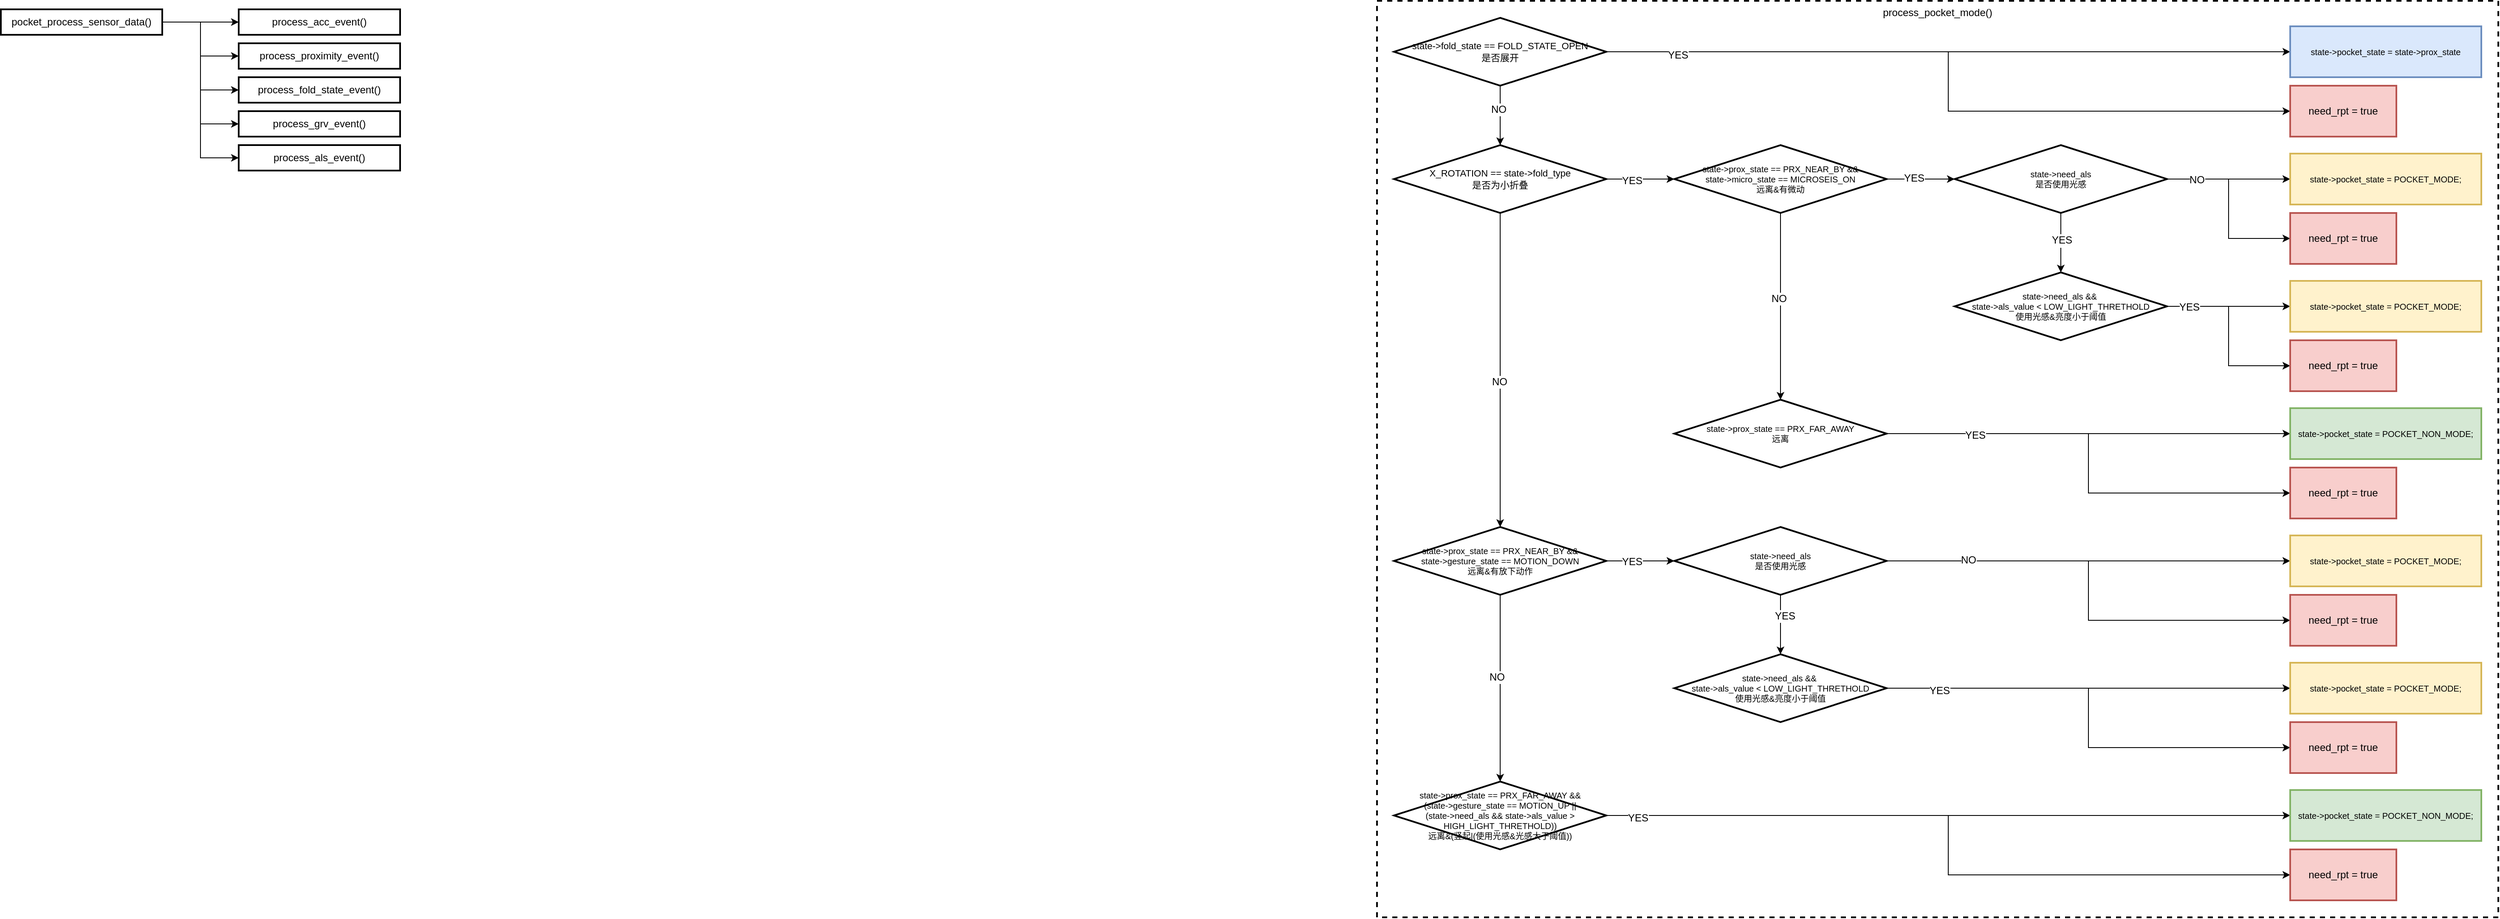 <mxfile version="24.6.5" type="github">
  <diagram name="第 1 页" id="mvP9hgw5OhRqE8Y1hkNj">
    <mxGraphModel dx="4395" dy="576" grid="1" gridSize="10" guides="1" tooltips="1" connect="1" arrows="1" fold="1" page="1" pageScale="1" pageWidth="3300" pageHeight="4681" math="0" shadow="0">
      <root>
        <mxCell id="0" />
        <mxCell id="1" parent="0" />
        <mxCell id="q0KccbDD00Mu1ACWChZq-32" value="" style="group" vertex="1" connectable="0" parent="1">
          <mxGeometry x="-940" y="370" width="1320" height="1080" as="geometry" />
        </mxCell>
        <mxCell id="q0KccbDD00Mu1ACWChZq-27" value="process_pocket_mode()" style="group;movable=1;resizable=1;rotatable=1;deletable=1;editable=1;locked=0;connectable=1;strokeColor=default;dashed=1;strokeWidth=2;container=0;" vertex="1" connectable="0" parent="q0KccbDD00Mu1ACWChZq-32">
          <mxGeometry width="1320" height="1080" as="geometry" />
        </mxCell>
        <mxCell id="DPH8ut8o0tE_e3mcPr0a-14" value="" style="edgeStyle=orthogonalEdgeStyle;rounded=0;orthogonalLoop=1;jettySize=auto;html=1;" parent="q0KccbDD00Mu1ACWChZq-32" source="DPH8ut8o0tE_e3mcPr0a-10" target="DPH8ut8o0tE_e3mcPr0a-13" edge="1">
          <mxGeometry relative="1" as="geometry" />
        </mxCell>
        <mxCell id="DPH8ut8o0tE_e3mcPr0a-29" value="NO" style="edgeLabel;html=1;align=center;verticalAlign=middle;resizable=0;points=[];strokeColor=default;strokeWidth=2;fontFamily=Helvetica;fontSize=12;fontColor=default;fillColor=default;container=0;" parent="DPH8ut8o0tE_e3mcPr0a-14" vertex="1" connectable="0">
          <mxGeometry x="-0.197" y="-2" relative="1" as="geometry">
            <mxPoint as="offset" />
          </mxGeometry>
        </mxCell>
        <mxCell id="DPH8ut8o0tE_e3mcPr0a-38" style="edgeStyle=orthogonalEdgeStyle;rounded=0;orthogonalLoop=1;jettySize=auto;html=1;fontFamily=Helvetica;fontSize=12;fontColor=default;" parent="q0KccbDD00Mu1ACWChZq-32" source="DPH8ut8o0tE_e3mcPr0a-10" target="DPH8ut8o0tE_e3mcPr0a-36" edge="1">
          <mxGeometry relative="1" as="geometry" />
        </mxCell>
        <mxCell id="DPH8ut8o0tE_e3mcPr0a-39" style="edgeStyle=orthogonalEdgeStyle;rounded=0;orthogonalLoop=1;jettySize=auto;html=1;entryX=0;entryY=0.5;entryDx=0;entryDy=0;fontFamily=Helvetica;fontSize=12;fontColor=default;" parent="q0KccbDD00Mu1ACWChZq-32" source="DPH8ut8o0tE_e3mcPr0a-10" target="DPH8ut8o0tE_e3mcPr0a-37" edge="1">
          <mxGeometry relative="1" as="geometry" />
        </mxCell>
        <mxCell id="q0KccbDD00Mu1ACWChZq-15" value="YES" style="edgeLabel;html=1;align=center;verticalAlign=middle;resizable=0;points=[];strokeColor=default;strokeWidth=2;fontFamily=Helvetica;fontSize=12;fontColor=default;fillColor=default;container=0;" vertex="1" connectable="0" parent="DPH8ut8o0tE_e3mcPr0a-39">
          <mxGeometry x="-0.809" y="-5" relative="1" as="geometry">
            <mxPoint y="-1" as="offset" />
          </mxGeometry>
        </mxCell>
        <mxCell id="DPH8ut8o0tE_e3mcPr0a-10" value="state-&amp;gt;fold_state == FOLD_STATE_OPEN&lt;div style=&quot;font-size: 11px;&quot;&gt;是否展开&lt;/div&gt;" style="strokeWidth=2;html=1;shape=mxgraph.flowchart.decision;whiteSpace=wrap;fontSize=11;container=0;" parent="q0KccbDD00Mu1ACWChZq-32" vertex="1">
          <mxGeometry x="20" y="20" width="250" height="80" as="geometry" />
        </mxCell>
        <mxCell id="DPH8ut8o0tE_e3mcPr0a-16" value="" style="edgeStyle=orthogonalEdgeStyle;rounded=0;orthogonalLoop=1;jettySize=auto;html=1;" parent="q0KccbDD00Mu1ACWChZq-32" source="DPH8ut8o0tE_e3mcPr0a-13" target="DPH8ut8o0tE_e3mcPr0a-15" edge="1">
          <mxGeometry relative="1" as="geometry" />
        </mxCell>
        <mxCell id="q0KccbDD00Mu1ACWChZq-16" value="YES" style="edgeLabel;html=1;align=center;verticalAlign=middle;resizable=0;points=[];strokeColor=default;strokeWidth=2;fontFamily=Helvetica;fontSize=12;fontColor=default;fillColor=default;container=0;" vertex="1" connectable="0" parent="DPH8ut8o0tE_e3mcPr0a-16">
          <mxGeometry x="-0.256" y="-2" relative="1" as="geometry">
            <mxPoint as="offset" />
          </mxGeometry>
        </mxCell>
        <mxCell id="DPH8ut8o0tE_e3mcPr0a-18" value="" style="edgeStyle=orthogonalEdgeStyle;rounded=0;orthogonalLoop=1;jettySize=auto;html=1;fontFamily=Helvetica;fontSize=12;fontColor=default;" parent="q0KccbDD00Mu1ACWChZq-32" source="DPH8ut8o0tE_e3mcPr0a-13" target="DPH8ut8o0tE_e3mcPr0a-17" edge="1">
          <mxGeometry relative="1" as="geometry" />
        </mxCell>
        <mxCell id="DPH8ut8o0tE_e3mcPr0a-30" value="NO" style="edgeLabel;html=1;align=center;verticalAlign=middle;resizable=0;points=[];strokeColor=default;strokeWidth=2;fontFamily=Helvetica;fontSize=12;fontColor=default;fillColor=default;container=0;" parent="DPH8ut8o0tE_e3mcPr0a-18" vertex="1" connectable="0">
          <mxGeometry x="0.075" y="-1" relative="1" as="geometry">
            <mxPoint as="offset" />
          </mxGeometry>
        </mxCell>
        <mxCell id="DPH8ut8o0tE_e3mcPr0a-13" value="X_ROTATION == state-&amp;gt;fold_type&lt;div style=&quot;font-size: 11px;&quot;&gt;是否为小折叠&lt;/div&gt;" style="strokeWidth=2;html=1;shape=mxgraph.flowchart.decision;whiteSpace=wrap;fontSize=11;container=0;" parent="q0KccbDD00Mu1ACWChZq-32" vertex="1">
          <mxGeometry x="20" y="170" width="250" height="80" as="geometry" />
        </mxCell>
        <mxCell id="DPH8ut8o0tE_e3mcPr0a-20" value="" style="edgeStyle=orthogonalEdgeStyle;rounded=0;orthogonalLoop=1;jettySize=auto;html=1;fontFamily=Helvetica;fontSize=12;fontColor=default;" parent="q0KccbDD00Mu1ACWChZq-32" source="DPH8ut8o0tE_e3mcPr0a-15" target="DPH8ut8o0tE_e3mcPr0a-19" edge="1">
          <mxGeometry relative="1" as="geometry" />
        </mxCell>
        <mxCell id="q0KccbDD00Mu1ACWChZq-17" value="YES" style="edgeLabel;html=1;align=center;verticalAlign=middle;resizable=0;points=[];strokeColor=default;strokeWidth=2;fontFamily=Helvetica;fontSize=12;fontColor=default;fillColor=default;container=0;" vertex="1" connectable="0" parent="DPH8ut8o0tE_e3mcPr0a-20">
          <mxGeometry x="-0.194" y="1" relative="1" as="geometry">
            <mxPoint as="offset" />
          </mxGeometry>
        </mxCell>
        <mxCell id="DPH8ut8o0tE_e3mcPr0a-41" value="" style="edgeStyle=orthogonalEdgeStyle;rounded=0;orthogonalLoop=1;jettySize=auto;html=1;fontFamily=Helvetica;fontSize=12;fontColor=default;" parent="q0KccbDD00Mu1ACWChZq-32" source="DPH8ut8o0tE_e3mcPr0a-15" target="DPH8ut8o0tE_e3mcPr0a-40" edge="1">
          <mxGeometry relative="1" as="geometry" />
        </mxCell>
        <mxCell id="DPH8ut8o0tE_e3mcPr0a-42" value="NO" style="edgeLabel;html=1;align=center;verticalAlign=middle;resizable=0;points=[];strokeColor=default;strokeWidth=2;fontFamily=Helvetica;fontSize=12;fontColor=default;fillColor=default;container=0;" parent="DPH8ut8o0tE_e3mcPr0a-41" vertex="1" connectable="0">
          <mxGeometry x="-0.083" y="-2" relative="1" as="geometry">
            <mxPoint as="offset" />
          </mxGeometry>
        </mxCell>
        <mxCell id="DPH8ut8o0tE_e3mcPr0a-15" value="&lt;div style=&quot;font-size: 10px;&quot;&gt;&lt;font style=&quot;font-size: 10px;&quot;&gt;state-&amp;gt;prox_state == PRX_NEAR_BY &amp;amp;&amp;amp;&lt;/font&gt;&lt;/div&gt;&lt;div style=&quot;font-size: 10px;&quot;&gt;&lt;font style=&quot;font-size: 10px;&quot;&gt;state-&amp;gt;micro_state == MICROSEIS_ON&lt;/font&gt;&lt;/div&gt;&lt;div style=&quot;font-size: 10px;&quot;&gt;&lt;font style=&quot;font-size: 10px;&quot;&gt;远离&amp;amp;有微动&lt;/font&gt;&lt;/div&gt;" style="strokeWidth=2;html=1;shape=mxgraph.flowchart.decision;whiteSpace=wrap;fontSize=10;container=0;" parent="q0KccbDD00Mu1ACWChZq-32" vertex="1">
          <mxGeometry x="350" y="170" width="250" height="80" as="geometry" />
        </mxCell>
        <mxCell id="q0KccbDD00Mu1ACWChZq-7" style="edgeStyle=orthogonalEdgeStyle;rounded=0;orthogonalLoop=1;jettySize=auto;html=1;fontFamily=Helvetica;fontSize=12;fontColor=default;" edge="1" parent="q0KccbDD00Mu1ACWChZq-32" source="DPH8ut8o0tE_e3mcPr0a-17" target="q0KccbDD00Mu1ACWChZq-1">
          <mxGeometry relative="1" as="geometry" />
        </mxCell>
        <mxCell id="q0KccbDD00Mu1ACWChZq-11" value="NO" style="edgeLabel;html=1;align=center;verticalAlign=middle;resizable=0;points=[];strokeColor=default;strokeWidth=2;fontFamily=Helvetica;fontSize=12;fontColor=default;fillColor=default;container=0;" vertex="1" connectable="0" parent="q0KccbDD00Mu1ACWChZq-7">
          <mxGeometry x="-0.107" y="-4" relative="1" as="geometry">
            <mxPoint y="-1" as="offset" />
          </mxGeometry>
        </mxCell>
        <mxCell id="DPH8ut8o0tE_e3mcPr0a-17" value="&lt;div style=&quot;font-size: 10px;&quot;&gt;state-&amp;gt;prox_state == PRX_NEAR_BY &amp;amp;&amp;amp;&lt;/div&gt;&lt;div style=&quot;font-size: 10px;&quot;&gt;state-&amp;gt;gesture_state == MOTION_DOWN&lt;/div&gt;&lt;div style=&quot;font-size: 10px;&quot;&gt;远离&amp;amp;有放下动作&lt;/div&gt;" style="strokeWidth=2;html=1;shape=mxgraph.flowchart.decision;whiteSpace=wrap;fontSize=11;container=0;" parent="q0KccbDD00Mu1ACWChZq-32" vertex="1">
          <mxGeometry x="20" y="620" width="250" height="80" as="geometry" />
        </mxCell>
        <mxCell id="DPH8ut8o0tE_e3mcPr0a-22" value="" style="edgeStyle=orthogonalEdgeStyle;rounded=0;orthogonalLoop=1;jettySize=auto;html=1;fontFamily=Helvetica;fontSize=12;fontColor=default;" parent="q0KccbDD00Mu1ACWChZq-32" source="DPH8ut8o0tE_e3mcPr0a-19" target="DPH8ut8o0tE_e3mcPr0a-21" edge="1">
          <mxGeometry relative="1" as="geometry" />
        </mxCell>
        <mxCell id="DPH8ut8o0tE_e3mcPr0a-25" style="edgeStyle=orthogonalEdgeStyle;rounded=0;orthogonalLoop=1;jettySize=auto;html=1;entryX=0;entryY=0.5;entryDx=0;entryDy=0;fontFamily=Helvetica;fontSize=12;fontColor=default;" parent="q0KccbDD00Mu1ACWChZq-32" source="DPH8ut8o0tE_e3mcPr0a-19" target="DPH8ut8o0tE_e3mcPr0a-24" edge="1">
          <mxGeometry relative="1" as="geometry" />
        </mxCell>
        <mxCell id="q0KccbDD00Mu1ACWChZq-18" value="NO" style="edgeLabel;html=1;align=center;verticalAlign=middle;resizable=0;points=[];strokeColor=default;strokeWidth=2;fontFamily=Helvetica;fontSize=12;fontColor=default;fillColor=default;container=0;" vertex="1" connectable="0" parent="DPH8ut8o0tE_e3mcPr0a-25">
          <mxGeometry x="-0.677" y="-1" relative="1" as="geometry">
            <mxPoint as="offset" />
          </mxGeometry>
        </mxCell>
        <mxCell id="DPH8ut8o0tE_e3mcPr0a-27" value="" style="edgeStyle=orthogonalEdgeStyle;rounded=0;orthogonalLoop=1;jettySize=auto;html=1;fontFamily=Helvetica;fontSize=12;fontColor=default;" parent="q0KccbDD00Mu1ACWChZq-32" source="DPH8ut8o0tE_e3mcPr0a-19" target="DPH8ut8o0tE_e3mcPr0a-26" edge="1">
          <mxGeometry relative="1" as="geometry" />
        </mxCell>
        <mxCell id="DPH8ut8o0tE_e3mcPr0a-28" value="NO" style="edgeLabel;html=1;align=center;verticalAlign=middle;resizable=0;points=[];strokeColor=default;strokeWidth=2;fontFamily=Helvetica;fontSize=12;fontColor=default;fillColor=default;container=0;" parent="DPH8ut8o0tE_e3mcPr0a-27" vertex="1" connectable="0">
          <mxGeometry x="-0.057" y="-1" relative="1" as="geometry">
            <mxPoint as="offset" />
          </mxGeometry>
        </mxCell>
        <mxCell id="DPH8ut8o0tE_e3mcPr0a-51" value="YES" style="edgeLabel;html=1;align=center;verticalAlign=middle;resizable=0;points=[];strokeColor=default;strokeWidth=2;fontFamily=Helvetica;fontSize=12;fontColor=default;fillColor=default;container=0;" parent="DPH8ut8o0tE_e3mcPr0a-27" vertex="1" connectable="0">
          <mxGeometry x="-0.083" y="1" relative="1" as="geometry">
            <mxPoint as="offset" />
          </mxGeometry>
        </mxCell>
        <mxCell id="DPH8ut8o0tE_e3mcPr0a-19" value="&lt;div style=&quot;&quot;&gt;state-&amp;gt;need_als&lt;br&gt;&lt;/div&gt;&lt;div style=&quot;&quot;&gt;是否使用光感&lt;/div&gt;" style="strokeWidth=2;html=1;shape=mxgraph.flowchart.decision;whiteSpace=wrap;fontSize=10;container=0;" parent="q0KccbDD00Mu1ACWChZq-32" vertex="1">
          <mxGeometry x="680" y="170" width="250" height="80" as="geometry" />
        </mxCell>
        <mxCell id="DPH8ut8o0tE_e3mcPr0a-21" value="state-&amp;gt;pocket_state = POCKET_MODE;" style="whiteSpace=wrap;html=1;fontSize=10;strokeWidth=2;fillColor=#fff2cc;strokeColor=#d6b656;container=0;" parent="q0KccbDD00Mu1ACWChZq-32" vertex="1">
          <mxGeometry x="1075" y="180" width="225" height="60" as="geometry" />
        </mxCell>
        <mxCell id="DPH8ut8o0tE_e3mcPr0a-24" value="need_rpt = true" style="whiteSpace=wrap;html=1;strokeColor=#b85450;strokeWidth=2;align=center;verticalAlign=middle;fontFamily=Helvetica;fontSize=12;fillColor=#f8cecc;container=0;" parent="q0KccbDD00Mu1ACWChZq-32" vertex="1">
          <mxGeometry x="1075" y="250" width="125" height="60" as="geometry" />
        </mxCell>
        <mxCell id="DPH8ut8o0tE_e3mcPr0a-32" value="" style="edgeStyle=orthogonalEdgeStyle;rounded=0;orthogonalLoop=1;jettySize=auto;html=1;fontFamily=Helvetica;fontSize=12;fontColor=default;entryX=0;entryY=0.5;entryDx=0;entryDy=0;" parent="q0KccbDD00Mu1ACWChZq-32" source="DPH8ut8o0tE_e3mcPr0a-26" target="DPH8ut8o0tE_e3mcPr0a-33" edge="1">
          <mxGeometry relative="1" as="geometry">
            <mxPoint x="1075.0" y="360" as="targetPoint" />
          </mxGeometry>
        </mxCell>
        <mxCell id="DPH8ut8o0tE_e3mcPr0a-35" style="edgeStyle=orthogonalEdgeStyle;rounded=0;orthogonalLoop=1;jettySize=auto;html=1;entryX=0;entryY=0.5;entryDx=0;entryDy=0;fontFamily=Helvetica;fontSize=12;fontColor=default;" parent="q0KccbDD00Mu1ACWChZq-32" source="DPH8ut8o0tE_e3mcPr0a-26" target="DPH8ut8o0tE_e3mcPr0a-34" edge="1">
          <mxGeometry relative="1" as="geometry" />
        </mxCell>
        <mxCell id="q0KccbDD00Mu1ACWChZq-14" value="YES" style="edgeLabel;html=1;align=center;verticalAlign=middle;resizable=0;points=[];strokeColor=default;strokeWidth=2;fontFamily=Helvetica;fontSize=12;fontColor=default;fillColor=default;container=0;" vertex="1" connectable="0" parent="DPH8ut8o0tE_e3mcPr0a-35">
          <mxGeometry x="-0.758" y="-1" relative="1" as="geometry">
            <mxPoint as="offset" />
          </mxGeometry>
        </mxCell>
        <mxCell id="DPH8ut8o0tE_e3mcPr0a-26" value="&lt;div style=&quot;&quot;&gt;state-&amp;gt;need_als &amp;amp;&amp;amp;&amp;nbsp;&lt;/div&gt;&lt;div style=&quot;&quot;&gt;state-&amp;gt;als_value &amp;lt; LOW_LIGHT_THRETHOLD&lt;br&gt;&lt;/div&gt;&lt;div style=&quot;&quot;&gt;使用光感&amp;amp;亮度小于阈值&lt;/div&gt;" style="strokeWidth=2;html=1;shape=mxgraph.flowchart.decision;whiteSpace=wrap;fontSize=10;container=0;" parent="q0KccbDD00Mu1ACWChZq-32" vertex="1">
          <mxGeometry x="680" y="320" width="250" height="80" as="geometry" />
        </mxCell>
        <mxCell id="DPH8ut8o0tE_e3mcPr0a-33" value="state-&amp;gt;pocket_state = POCKET_MODE;" style="whiteSpace=wrap;html=1;fontSize=10;strokeWidth=2;fillColor=#fff2cc;strokeColor=#d6b656;container=0;" parent="q0KccbDD00Mu1ACWChZq-32" vertex="1">
          <mxGeometry x="1075" y="330" width="225" height="60" as="geometry" />
        </mxCell>
        <mxCell id="DPH8ut8o0tE_e3mcPr0a-34" value="need_rpt = true" style="whiteSpace=wrap;html=1;strokeColor=#b85450;strokeWidth=2;align=center;verticalAlign=middle;fontFamily=Helvetica;fontSize=12;fillColor=#f8cecc;container=0;" parent="q0KccbDD00Mu1ACWChZq-32" vertex="1">
          <mxGeometry x="1075" y="400" width="125" height="60" as="geometry" />
        </mxCell>
        <mxCell id="DPH8ut8o0tE_e3mcPr0a-36" value="state-&amp;gt;pocket_state = state-&amp;gt;prox_state" style="whiteSpace=wrap;html=1;fontSize=10;strokeWidth=2;fillColor=#dae8fc;strokeColor=#6c8ebf;container=0;" parent="q0KccbDD00Mu1ACWChZq-32" vertex="1">
          <mxGeometry x="1075" y="30" width="225" height="60" as="geometry" />
        </mxCell>
        <mxCell id="DPH8ut8o0tE_e3mcPr0a-37" value="need_rpt = true" style="whiteSpace=wrap;html=1;strokeColor=#b85450;strokeWidth=2;align=center;verticalAlign=middle;fontFamily=Helvetica;fontSize=12;fillColor=#f8cecc;labelBorderColor=none;labelBackgroundColor=none;container=0;" parent="q0KccbDD00Mu1ACWChZq-32" vertex="1">
          <mxGeometry x="1075" y="100" width="125" height="60" as="geometry" />
        </mxCell>
        <mxCell id="DPH8ut8o0tE_e3mcPr0a-45" style="edgeStyle=orthogonalEdgeStyle;rounded=0;orthogonalLoop=1;jettySize=auto;html=1;entryX=0;entryY=0.5;entryDx=0;entryDy=0;fontFamily=Helvetica;fontSize=12;fontColor=default;" parent="q0KccbDD00Mu1ACWChZq-32" source="DPH8ut8o0tE_e3mcPr0a-40" target="DPH8ut8o0tE_e3mcPr0a-43" edge="1">
          <mxGeometry relative="1" as="geometry" />
        </mxCell>
        <mxCell id="DPH8ut8o0tE_e3mcPr0a-46" style="edgeStyle=orthogonalEdgeStyle;rounded=0;orthogonalLoop=1;jettySize=auto;html=1;entryX=0;entryY=0.5;entryDx=0;entryDy=0;fontFamily=Helvetica;fontSize=12;fontColor=default;" parent="q0KccbDD00Mu1ACWChZq-32" source="DPH8ut8o0tE_e3mcPr0a-40" target="DPH8ut8o0tE_e3mcPr0a-44" edge="1">
          <mxGeometry relative="1" as="geometry" />
        </mxCell>
        <mxCell id="q0KccbDD00Mu1ACWChZq-13" value="YES" style="edgeLabel;html=1;align=center;verticalAlign=middle;resizable=0;points=[];strokeColor=default;strokeWidth=2;fontFamily=Helvetica;fontSize=12;fontColor=default;fillColor=default;container=0;" vertex="1" connectable="0" parent="DPH8ut8o0tE_e3mcPr0a-46">
          <mxGeometry x="-0.62" y="-2" relative="1" as="geometry">
            <mxPoint as="offset" />
          </mxGeometry>
        </mxCell>
        <mxCell id="DPH8ut8o0tE_e3mcPr0a-40" value="&lt;div style=&quot;&quot;&gt;state-&amp;gt;prox_state == PRX_FAR_AWAY&lt;br&gt;&lt;/div&gt;&lt;div style=&quot;font-size: 10px;&quot;&gt;&lt;font style=&quot;font-size: 10px;&quot;&gt;远离&lt;/font&gt;&lt;/div&gt;" style="strokeWidth=2;html=1;shape=mxgraph.flowchart.decision;whiteSpace=wrap;fontSize=10;container=0;" parent="q0KccbDD00Mu1ACWChZq-32" vertex="1">
          <mxGeometry x="350" y="470" width="250" height="80" as="geometry" />
        </mxCell>
        <mxCell id="DPH8ut8o0tE_e3mcPr0a-43" value="state-&amp;gt;pocket_state = POCKET_NON_MODE;" style="whiteSpace=wrap;html=1;fontSize=10;strokeWidth=2;fillColor=#d5e8d4;strokeColor=#82b366;container=0;" parent="q0KccbDD00Mu1ACWChZq-32" vertex="1">
          <mxGeometry x="1075" y="480" width="225" height="60" as="geometry" />
        </mxCell>
        <mxCell id="DPH8ut8o0tE_e3mcPr0a-44" value="need_rpt = true" style="whiteSpace=wrap;html=1;strokeColor=#b85450;strokeWidth=2;align=center;verticalAlign=middle;fontFamily=Helvetica;fontSize=12;fillColor=#f8cecc;container=0;" parent="q0KccbDD00Mu1ACWChZq-32" vertex="1">
          <mxGeometry x="1075" y="550" width="125" height="60" as="geometry" />
        </mxCell>
        <mxCell id="DPH8ut8o0tE_e3mcPr0a-53" style="edgeStyle=orthogonalEdgeStyle;rounded=0;orthogonalLoop=1;jettySize=auto;html=1;fontFamily=Helvetica;fontSize=12;fontColor=default;" parent="q0KccbDD00Mu1ACWChZq-32" source="DPH8ut8o0tE_e3mcPr0a-49" target="DPH8ut8o0tE_e3mcPr0a-52" edge="1">
          <mxGeometry relative="1" as="geometry" />
        </mxCell>
        <mxCell id="DPH8ut8o0tE_e3mcPr0a-54" value="YES" style="edgeLabel;html=1;align=center;verticalAlign=middle;resizable=0;points=[];strokeColor=default;strokeWidth=2;fontFamily=Helvetica;fontSize=12;fontColor=default;fillColor=default;container=0;" parent="DPH8ut8o0tE_e3mcPr0a-53" vertex="1" connectable="0">
          <mxGeometry x="-0.283" y="5" relative="1" as="geometry">
            <mxPoint as="offset" />
          </mxGeometry>
        </mxCell>
        <mxCell id="DPH8ut8o0tE_e3mcPr0a-58" style="edgeStyle=orthogonalEdgeStyle;rounded=0;orthogonalLoop=1;jettySize=auto;html=1;entryX=0;entryY=0.5;entryDx=0;entryDy=0;fontFamily=Helvetica;fontSize=12;fontColor=default;" parent="q0KccbDD00Mu1ACWChZq-32" source="DPH8ut8o0tE_e3mcPr0a-49" target="DPH8ut8o0tE_e3mcPr0a-57" edge="1">
          <mxGeometry relative="1" as="geometry" />
        </mxCell>
        <mxCell id="DPH8ut8o0tE_e3mcPr0a-60" style="edgeStyle=orthogonalEdgeStyle;rounded=0;orthogonalLoop=1;jettySize=auto;html=1;entryX=0;entryY=0.5;entryDx=0;entryDy=0;fontFamily=Helvetica;fontSize=12;fontColor=default;" parent="q0KccbDD00Mu1ACWChZq-32" source="DPH8ut8o0tE_e3mcPr0a-49" target="DPH8ut8o0tE_e3mcPr0a-59" edge="1">
          <mxGeometry relative="1" as="geometry" />
        </mxCell>
        <mxCell id="q0KccbDD00Mu1ACWChZq-19" value="NO" style="edgeLabel;html=1;align=center;verticalAlign=middle;resizable=0;points=[];strokeColor=default;strokeWidth=2;fontFamily=Helvetica;fontSize=12;fontColor=default;fillColor=default;container=0;" vertex="1" connectable="0" parent="DPH8ut8o0tE_e3mcPr0a-60">
          <mxGeometry x="-0.648" relative="1" as="geometry">
            <mxPoint y="-1" as="offset" />
          </mxGeometry>
        </mxCell>
        <mxCell id="DPH8ut8o0tE_e3mcPr0a-49" value="&lt;div style=&quot;&quot;&gt;&lt;div style=&quot;&quot;&gt;state-&amp;gt;need_als&lt;br&gt;&lt;/div&gt;&lt;div style=&quot;&quot;&gt;是否使用光感&lt;/div&gt;&lt;/div&gt;" style="strokeWidth=2;html=1;shape=mxgraph.flowchart.decision;whiteSpace=wrap;fontSize=10;container=0;" parent="q0KccbDD00Mu1ACWChZq-32" vertex="1">
          <mxGeometry x="350" y="620" width="250" height="80" as="geometry" />
        </mxCell>
        <mxCell id="DPH8ut8o0tE_e3mcPr0a-63" style="edgeStyle=orthogonalEdgeStyle;rounded=0;orthogonalLoop=1;jettySize=auto;html=1;entryX=0;entryY=0.5;entryDx=0;entryDy=0;fontFamily=Helvetica;fontSize=12;fontColor=default;" parent="q0KccbDD00Mu1ACWChZq-32" source="DPH8ut8o0tE_e3mcPr0a-52" target="DPH8ut8o0tE_e3mcPr0a-61" edge="1">
          <mxGeometry relative="1" as="geometry" />
        </mxCell>
        <mxCell id="DPH8ut8o0tE_e3mcPr0a-64" style="edgeStyle=orthogonalEdgeStyle;rounded=0;orthogonalLoop=1;jettySize=auto;html=1;entryX=0;entryY=0.5;entryDx=0;entryDy=0;fontFamily=Helvetica;fontSize=12;fontColor=default;" parent="q0KccbDD00Mu1ACWChZq-32" source="DPH8ut8o0tE_e3mcPr0a-52" target="DPH8ut8o0tE_e3mcPr0a-62" edge="1">
          <mxGeometry relative="1" as="geometry" />
        </mxCell>
        <mxCell id="q0KccbDD00Mu1ACWChZq-12" value="YES" style="edgeLabel;html=1;align=center;verticalAlign=middle;resizable=0;points=[];strokeColor=default;strokeWidth=2;fontFamily=Helvetica;fontSize=12;fontColor=default;fillColor=default;container=0;" vertex="1" connectable="0" parent="DPH8ut8o0tE_e3mcPr0a-64">
          <mxGeometry x="-0.772" y="-3" relative="1" as="geometry">
            <mxPoint as="offset" />
          </mxGeometry>
        </mxCell>
        <mxCell id="DPH8ut8o0tE_e3mcPr0a-52" value="&lt;div style=&quot;&quot;&gt;state-&amp;gt;need_als &amp;amp;&amp;amp;&amp;nbsp;&lt;/div&gt;&lt;div style=&quot;&quot;&gt;state-&amp;gt;als_value &amp;lt; LOW_LIGHT_THRETHOLD&lt;br&gt;&lt;/div&gt;&lt;div style=&quot;&quot;&gt;使用光感&amp;amp;亮度小于阈值&lt;/div&gt;" style="strokeWidth=2;html=1;shape=mxgraph.flowchart.decision;whiteSpace=wrap;fontSize=10;container=0;" parent="q0KccbDD00Mu1ACWChZq-32" vertex="1">
          <mxGeometry x="350" y="770" width="250" height="80" as="geometry" />
        </mxCell>
        <mxCell id="DPH8ut8o0tE_e3mcPr0a-57" value="state-&amp;gt;pocket_state = POCKET_MODE;" style="whiteSpace=wrap;html=1;fontSize=10;strokeWidth=2;fillColor=#fff2cc;strokeColor=#d6b656;container=0;" parent="q0KccbDD00Mu1ACWChZq-32" vertex="1">
          <mxGeometry x="1075" y="630" width="225" height="60" as="geometry" />
        </mxCell>
        <mxCell id="DPH8ut8o0tE_e3mcPr0a-59" value="need_rpt = true" style="whiteSpace=wrap;html=1;strokeColor=#b85450;strokeWidth=2;align=center;verticalAlign=middle;fontFamily=Helvetica;fontSize=12;fillColor=#f8cecc;container=0;" parent="q0KccbDD00Mu1ACWChZq-32" vertex="1">
          <mxGeometry x="1075" y="700" width="125" height="60" as="geometry" />
        </mxCell>
        <mxCell id="DPH8ut8o0tE_e3mcPr0a-61" value="state-&amp;gt;pocket_state = POCKET_MODE;" style="whiteSpace=wrap;html=1;fontSize=10;strokeWidth=2;fillColor=#fff2cc;strokeColor=#d6b656;container=0;" parent="q0KccbDD00Mu1ACWChZq-32" vertex="1">
          <mxGeometry x="1075" y="780" width="225" height="60" as="geometry" />
        </mxCell>
        <mxCell id="DPH8ut8o0tE_e3mcPr0a-62" value="need_rpt = true" style="whiteSpace=wrap;html=1;strokeColor=#b85450;strokeWidth=2;align=center;verticalAlign=middle;fontFamily=Helvetica;fontSize=12;fillColor=#f8cecc;container=0;" parent="q0KccbDD00Mu1ACWChZq-32" vertex="1">
          <mxGeometry x="1075" y="850" width="125" height="60" as="geometry" />
        </mxCell>
        <mxCell id="q0KccbDD00Mu1ACWChZq-5" style="edgeStyle=orthogonalEdgeStyle;rounded=0;orthogonalLoop=1;jettySize=auto;html=1;entryX=0;entryY=0.5;entryDx=0;entryDy=0;fontFamily=Helvetica;fontSize=12;fontColor=default;" edge="1" parent="q0KccbDD00Mu1ACWChZq-32" source="q0KccbDD00Mu1ACWChZq-1" target="q0KccbDD00Mu1ACWChZq-3">
          <mxGeometry relative="1" as="geometry" />
        </mxCell>
        <mxCell id="q0KccbDD00Mu1ACWChZq-6" style="edgeStyle=orthogonalEdgeStyle;rounded=0;orthogonalLoop=1;jettySize=auto;html=1;entryX=0;entryY=0.5;entryDx=0;entryDy=0;fontFamily=Helvetica;fontSize=12;fontColor=default;" edge="1" parent="q0KccbDD00Mu1ACWChZq-32" source="q0KccbDD00Mu1ACWChZq-1" target="q0KccbDD00Mu1ACWChZq-4">
          <mxGeometry relative="1" as="geometry" />
        </mxCell>
        <mxCell id="q0KccbDD00Mu1ACWChZq-21" value="YES" style="edgeLabel;html=1;align=center;verticalAlign=middle;resizable=0;points=[];strokeColor=default;strokeWidth=2;fontFamily=Helvetica;fontSize=12;fontColor=default;fillColor=default;container=0;" vertex="1" connectable="0" parent="q0KccbDD00Mu1ACWChZq-6">
          <mxGeometry x="-0.915" y="-3" relative="1" as="geometry">
            <mxPoint as="offset" />
          </mxGeometry>
        </mxCell>
        <mxCell id="q0KccbDD00Mu1ACWChZq-1" value="&lt;div style=&quot;font-size: 10px;&quot;&gt;&lt;div style=&quot;font-size: 10px;&quot;&gt;&lt;div&gt;state-&amp;gt;prox_state == PRX_FAR_AWAY &amp;amp;&amp;amp;&lt;/div&gt;&lt;div&gt;(state-&amp;gt;gesture_state == MOTION_UP ||&lt;/div&gt;&lt;div&gt;(state-&amp;gt;need_als &amp;amp;&amp;amp; state-&amp;gt;als_value &amp;gt; HIGH_LIGHT_THRETHOLD))&lt;/div&gt;&lt;div&gt;远离&amp;amp;(竖起|(使用光感&amp;amp;光感大于阈值&lt;span style=&quot;background-color: initial;&quot;&gt;))&lt;/span&gt;&lt;/div&gt;&lt;/div&gt;&lt;/div&gt;" style="strokeWidth=2;html=1;shape=mxgraph.flowchart.decision;whiteSpace=wrap;fontSize=10;container=0;" vertex="1" parent="q0KccbDD00Mu1ACWChZq-32">
          <mxGeometry x="20" y="920" width="250" height="80" as="geometry" />
        </mxCell>
        <mxCell id="q0KccbDD00Mu1ACWChZq-3" value="state-&amp;gt;pocket_state = POCKET_NON_MODE;" style="whiteSpace=wrap;html=1;fontSize=10;strokeWidth=2;fillColor=#d5e8d4;strokeColor=#82b366;container=0;" vertex="1" parent="q0KccbDD00Mu1ACWChZq-32">
          <mxGeometry x="1075" y="930" width="225" height="60" as="geometry" />
        </mxCell>
        <mxCell id="q0KccbDD00Mu1ACWChZq-4" value="need_rpt = true" style="whiteSpace=wrap;html=1;strokeColor=#b85450;strokeWidth=2;align=center;verticalAlign=middle;fontFamily=Helvetica;fontSize=12;fillColor=#f8cecc;container=0;" vertex="1" parent="q0KccbDD00Mu1ACWChZq-32">
          <mxGeometry x="1075" y="1000" width="125" height="60" as="geometry" />
        </mxCell>
        <mxCell id="q0KccbDD00Mu1ACWChZq-9" style="edgeStyle=orthogonalEdgeStyle;rounded=0;orthogonalLoop=1;jettySize=auto;html=1;entryX=0;entryY=0.5;entryDx=0;entryDy=0;entryPerimeter=0;fontFamily=Helvetica;fontSize=12;fontColor=default;" edge="1" parent="q0KccbDD00Mu1ACWChZq-32" source="DPH8ut8o0tE_e3mcPr0a-17" target="DPH8ut8o0tE_e3mcPr0a-49">
          <mxGeometry relative="1" as="geometry" />
        </mxCell>
        <mxCell id="q0KccbDD00Mu1ACWChZq-26" value="YES" style="edgeLabel;html=1;align=center;verticalAlign=middle;resizable=0;points=[];strokeColor=default;strokeWidth=2;fontFamily=Helvetica;fontSize=12;fontColor=default;fillColor=default;container=0;" vertex="1" connectable="0" parent="q0KccbDD00Mu1ACWChZq-9">
          <mxGeometry x="-0.231" y="-1" relative="1" as="geometry">
            <mxPoint x="-1" as="offset" />
          </mxGeometry>
        </mxCell>
        <mxCell id="q0KccbDD00Mu1ACWChZq-40" style="edgeStyle=orthogonalEdgeStyle;rounded=0;orthogonalLoop=1;jettySize=auto;html=1;fontFamily=Helvetica;fontSize=12;fontColor=default;" edge="1" parent="1" source="q0KccbDD00Mu1ACWChZq-33" target="q0KccbDD00Mu1ACWChZq-34">
          <mxGeometry relative="1" as="geometry" />
        </mxCell>
        <mxCell id="q0KccbDD00Mu1ACWChZq-41" style="edgeStyle=orthogonalEdgeStyle;rounded=0;orthogonalLoop=1;jettySize=auto;html=1;entryX=0;entryY=0.5;entryDx=0;entryDy=0;fontFamily=Helvetica;fontSize=12;fontColor=default;" edge="1" parent="1" source="q0KccbDD00Mu1ACWChZq-33" target="q0KccbDD00Mu1ACWChZq-36">
          <mxGeometry relative="1" as="geometry" />
        </mxCell>
        <mxCell id="q0KccbDD00Mu1ACWChZq-42" style="edgeStyle=orthogonalEdgeStyle;rounded=0;orthogonalLoop=1;jettySize=auto;html=1;entryX=0;entryY=0.5;entryDx=0;entryDy=0;fontFamily=Helvetica;fontSize=12;fontColor=default;" edge="1" parent="1" source="q0KccbDD00Mu1ACWChZq-33" target="q0KccbDD00Mu1ACWChZq-37">
          <mxGeometry relative="1" as="geometry" />
        </mxCell>
        <mxCell id="q0KccbDD00Mu1ACWChZq-43" style="edgeStyle=orthogonalEdgeStyle;rounded=0;orthogonalLoop=1;jettySize=auto;html=1;entryX=0;entryY=0.5;entryDx=0;entryDy=0;fontFamily=Helvetica;fontSize=12;fontColor=default;" edge="1" parent="1" source="q0KccbDD00Mu1ACWChZq-33" target="q0KccbDD00Mu1ACWChZq-38">
          <mxGeometry relative="1" as="geometry" />
        </mxCell>
        <mxCell id="q0KccbDD00Mu1ACWChZq-44" style="edgeStyle=orthogonalEdgeStyle;rounded=0;orthogonalLoop=1;jettySize=auto;html=1;entryX=0;entryY=0.5;entryDx=0;entryDy=0;fontFamily=Helvetica;fontSize=12;fontColor=default;" edge="1" parent="1" source="q0KccbDD00Mu1ACWChZq-33" target="q0KccbDD00Mu1ACWChZq-39">
          <mxGeometry relative="1" as="geometry" />
        </mxCell>
        <mxCell id="q0KccbDD00Mu1ACWChZq-33" value="pocket_process_sensor_data()" style="whiteSpace=wrap;html=1;strokeColor=default;strokeWidth=2;align=center;verticalAlign=middle;fontFamily=Helvetica;fontSize=12;fontColor=default;fillColor=default;" vertex="1" parent="1">
          <mxGeometry x="-2560" y="380" width="190" height="30" as="geometry" />
        </mxCell>
        <mxCell id="q0KccbDD00Mu1ACWChZq-34" value="process_acc_event()" style="whiteSpace=wrap;html=1;strokeColor=default;strokeWidth=2;align=center;verticalAlign=middle;fontFamily=Helvetica;fontSize=12;fontColor=default;fillColor=default;" vertex="1" parent="1">
          <mxGeometry x="-2280" y="380" width="190" height="30" as="geometry" />
        </mxCell>
        <mxCell id="q0KccbDD00Mu1ACWChZq-36" value="process_proximity_event()" style="whiteSpace=wrap;html=1;strokeColor=default;strokeWidth=2;align=center;verticalAlign=middle;fontFamily=Helvetica;fontSize=12;fontColor=default;fillColor=default;" vertex="1" parent="1">
          <mxGeometry x="-2280" y="420" width="190" height="30" as="geometry" />
        </mxCell>
        <mxCell id="q0KccbDD00Mu1ACWChZq-37" value="process_fold_state_event()" style="whiteSpace=wrap;html=1;strokeColor=default;strokeWidth=2;align=center;verticalAlign=middle;fontFamily=Helvetica;fontSize=12;fontColor=default;fillColor=default;" vertex="1" parent="1">
          <mxGeometry x="-2280" y="460" width="190" height="30" as="geometry" />
        </mxCell>
        <mxCell id="q0KccbDD00Mu1ACWChZq-38" value="process_grv_event()" style="whiteSpace=wrap;html=1;strokeColor=default;strokeWidth=2;align=center;verticalAlign=middle;fontFamily=Helvetica;fontSize=12;fontColor=default;fillColor=default;" vertex="1" parent="1">
          <mxGeometry x="-2280" y="500" width="190" height="30" as="geometry" />
        </mxCell>
        <mxCell id="q0KccbDD00Mu1ACWChZq-39" value="process_als_event()" style="whiteSpace=wrap;html=1;strokeColor=default;strokeWidth=2;align=center;verticalAlign=middle;fontFamily=Helvetica;fontSize=12;fontColor=default;fillColor=default;" vertex="1" parent="1">
          <mxGeometry x="-2280" y="540" width="190" height="30" as="geometry" />
        </mxCell>
      </root>
    </mxGraphModel>
  </diagram>
</mxfile>
